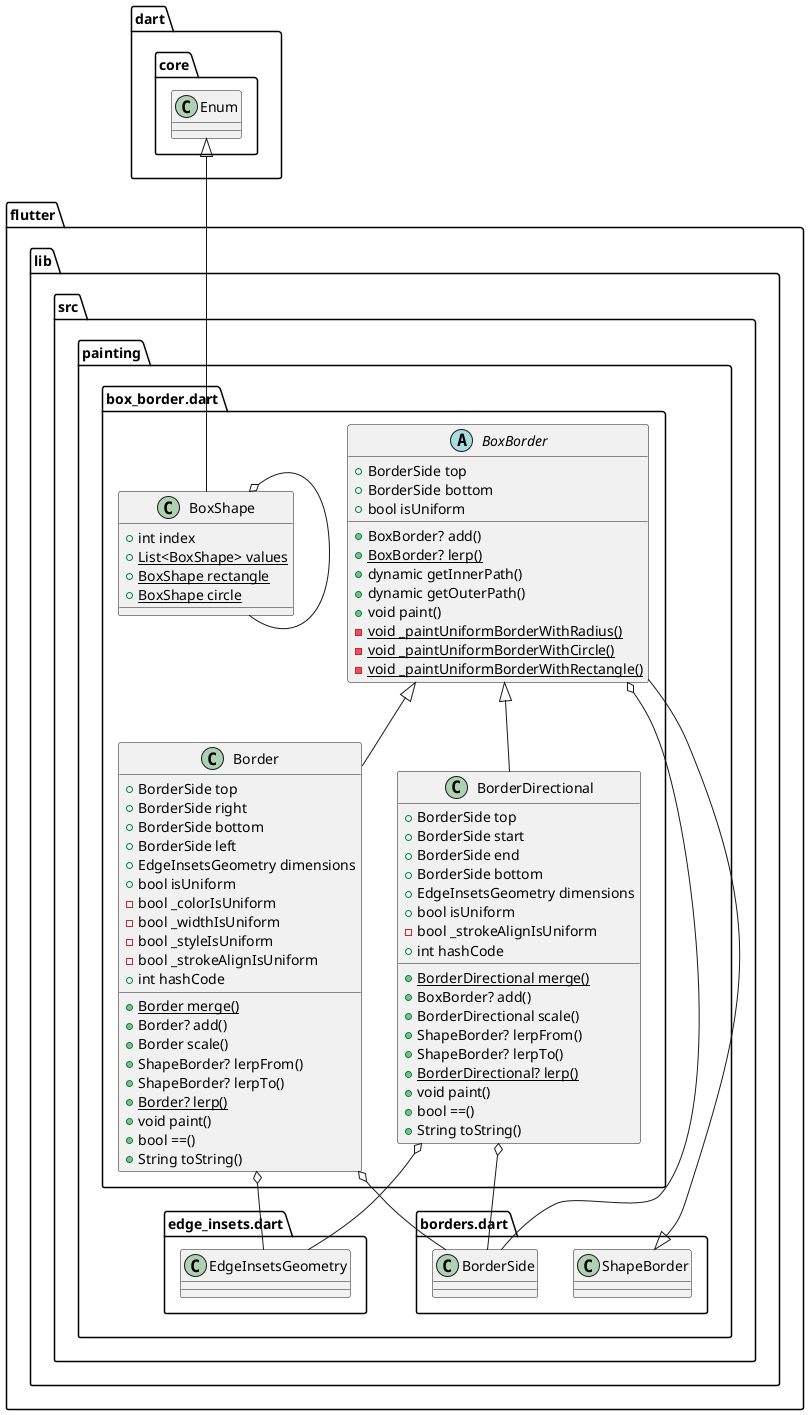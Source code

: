 @startuml
set namespaceSeparator ::

abstract class "flutter::lib::src::painting::box_border.dart::BoxBorder" {
  +BorderSide top
  +BorderSide bottom
  +bool isUniform
  +BoxBorder? add()
  {static} +BoxBorder? lerp()
  +dynamic getInnerPath()
  +dynamic getOuterPath()
  +void paint()
  {static} -void _paintUniformBorderWithRadius()
  {static} -void _paintUniformBorderWithCircle()
  {static} -void _paintUniformBorderWithRectangle()
}

"flutter::lib::src::painting::box_border.dart::BoxBorder" o-- "flutter::lib::src::painting::borders.dart::BorderSide"
"flutter::lib::src::painting::borders.dart::ShapeBorder" <|-- "flutter::lib::src::painting::box_border.dart::BoxBorder"

class "flutter::lib::src::painting::box_border.dart::Border" {
  +BorderSide top
  +BorderSide right
  +BorderSide bottom
  +BorderSide left
  +EdgeInsetsGeometry dimensions
  +bool isUniform
  -bool _colorIsUniform
  -bool _widthIsUniform
  -bool _styleIsUniform
  -bool _strokeAlignIsUniform
  +int hashCode
  {static} +Border merge()
  +Border? add()
  +Border scale()
  +ShapeBorder? lerpFrom()
  +ShapeBorder? lerpTo()
  {static} +Border? lerp()
  +void paint()
  +bool ==()
  +String toString()
}

"flutter::lib::src::painting::box_border.dart::Border" o-- "flutter::lib::src::painting::borders.dart::BorderSide"
"flutter::lib::src::painting::box_border.dart::Border" o-- "flutter::lib::src::painting::edge_insets.dart::EdgeInsetsGeometry"
"flutter::lib::src::painting::box_border.dart::BoxBorder" <|-- "flutter::lib::src::painting::box_border.dart::Border"

class "flutter::lib::src::painting::box_border.dart::BorderDirectional" {
  +BorderSide top
  +BorderSide start
  +BorderSide end
  +BorderSide bottom
  +EdgeInsetsGeometry dimensions
  +bool isUniform
  -bool _strokeAlignIsUniform
  +int hashCode
  {static} +BorderDirectional merge()
  +BoxBorder? add()
  +BorderDirectional scale()
  +ShapeBorder? lerpFrom()
  +ShapeBorder? lerpTo()
  {static} +BorderDirectional? lerp()
  +void paint()
  +bool ==()
  +String toString()
}

"flutter::lib::src::painting::box_border.dart::BorderDirectional" o-- "flutter::lib::src::painting::borders.dart::BorderSide"
"flutter::lib::src::painting::box_border.dart::BorderDirectional" o-- "flutter::lib::src::painting::edge_insets.dart::EdgeInsetsGeometry"
"flutter::lib::src::painting::box_border.dart::BoxBorder" <|-- "flutter::lib::src::painting::box_border.dart::BorderDirectional"

class "flutter::lib::src::painting::box_border.dart::BoxShape" {
  +int index
  {static} +List<BoxShape> values
  {static} +BoxShape rectangle
  {static} +BoxShape circle
}

"flutter::lib::src::painting::box_border.dart::BoxShape" o-- "flutter::lib::src::painting::box_border.dart::BoxShape"
"dart::core::Enum" <|-- "flutter::lib::src::painting::box_border.dart::BoxShape"


@enduml